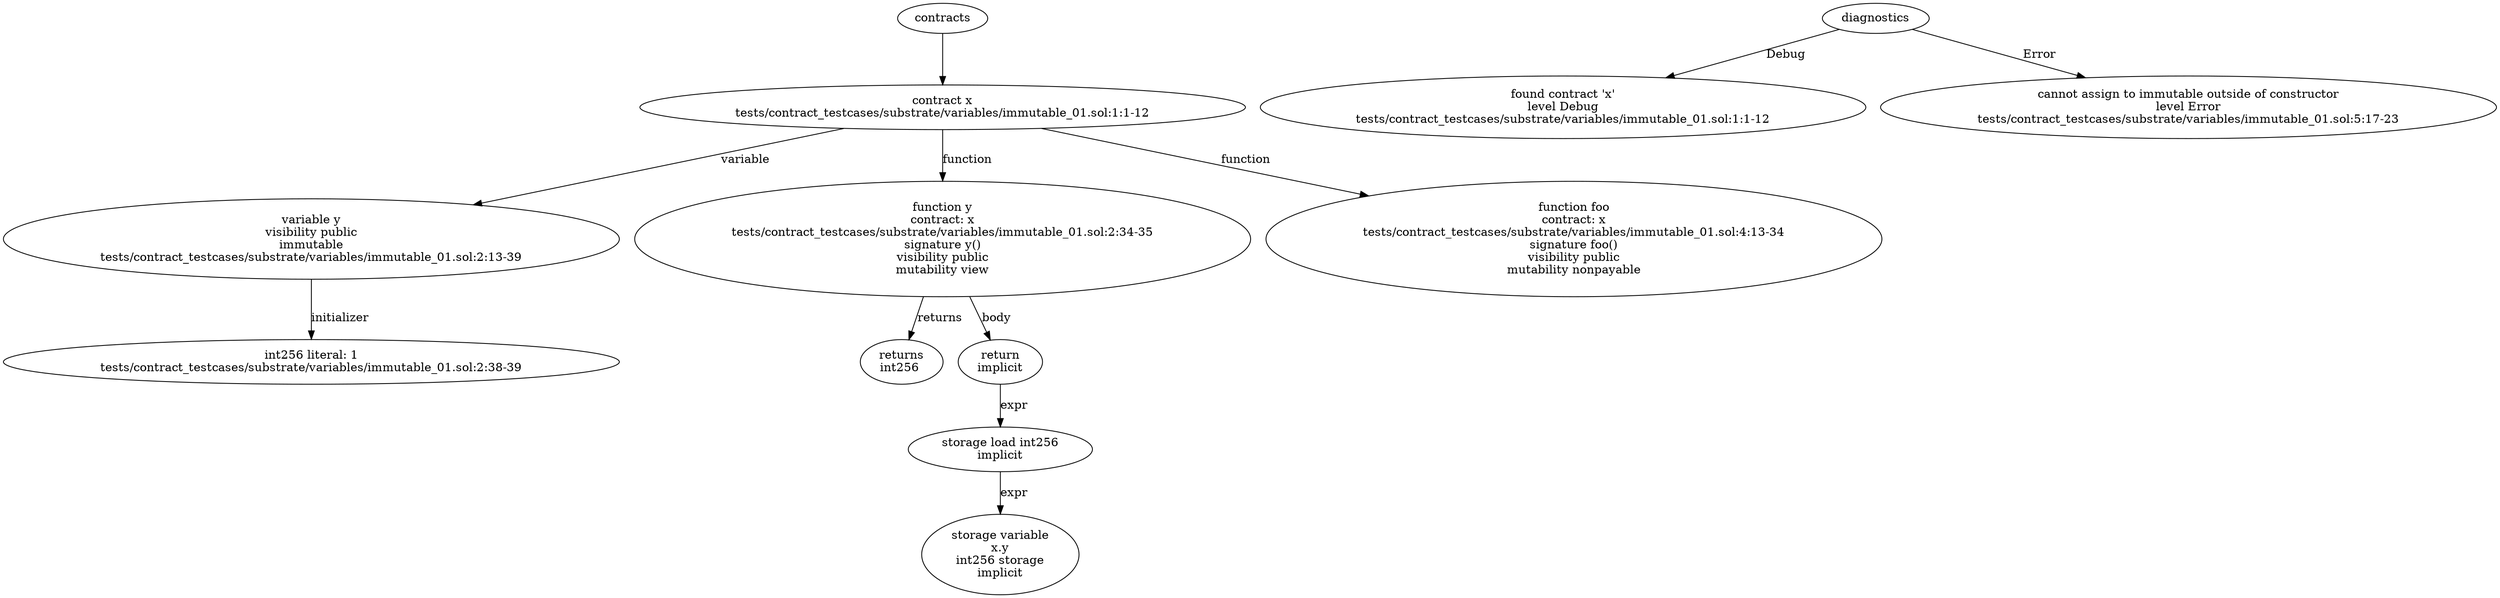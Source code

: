 strict digraph "tests/contract_testcases/substrate/variables/immutable_01.sol" {
	contract [label="contract x\ntests/contract_testcases/substrate/variables/immutable_01.sol:1:1-12"]
	var [label="variable y\nvisibility public\nimmutable\ntests/contract_testcases/substrate/variables/immutable_01.sol:2:13-39"]
	number_literal [label="int256 literal: 1\ntests/contract_testcases/substrate/variables/immutable_01.sol:2:38-39"]
	y [label="function y\ncontract: x\ntests/contract_testcases/substrate/variables/immutable_01.sol:2:34-35\nsignature y()\nvisibility public\nmutability view"]
	returns [label="returns\nint256 "]
	return [label="return\nimplicit"]
	storage_load [label="storage load int256\nimplicit"]
	storage_var [label="storage variable\nx.y\nint256 storage\nimplicit"]
	foo [label="function foo\ncontract: x\ntests/contract_testcases/substrate/variables/immutable_01.sol:4:13-34\nsignature foo()\nvisibility public\nmutability nonpayable"]
	diagnostic [label="found contract 'x'\nlevel Debug\ntests/contract_testcases/substrate/variables/immutable_01.sol:1:1-12"]
	diagnostic_12 [label="cannot assign to immutable outside of constructor\nlevel Error\ntests/contract_testcases/substrate/variables/immutable_01.sol:5:17-23"]
	contracts -> contract
	contract -> var [label="variable"]
	var -> number_literal [label="initializer"]
	contract -> y [label="function"]
	y -> returns [label="returns"]
	y -> return [label="body"]
	return -> storage_load [label="expr"]
	storage_load -> storage_var [label="expr"]
	contract -> foo [label="function"]
	diagnostics -> diagnostic [label="Debug"]
	diagnostics -> diagnostic_12 [label="Error"]
}
